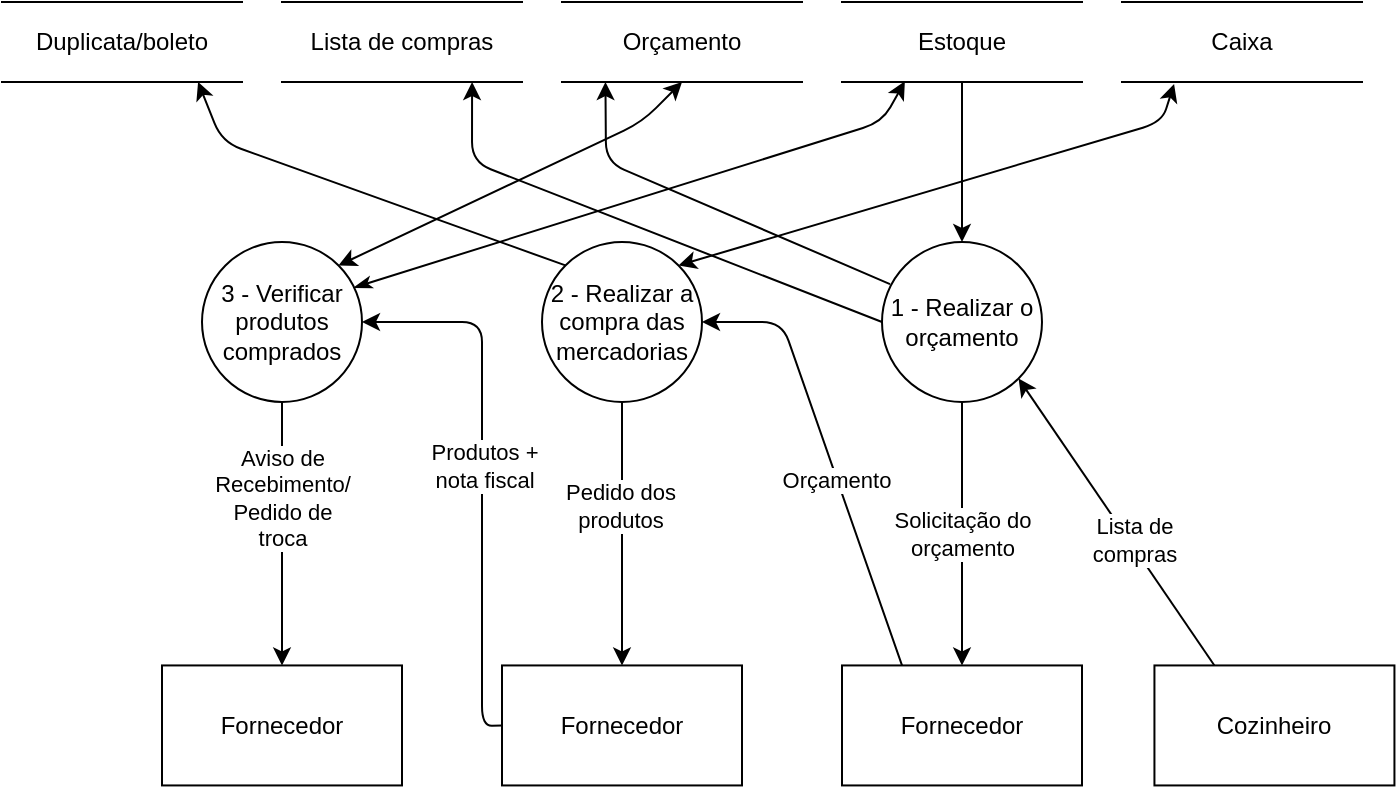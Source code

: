 <mxfile version="13.0.3" type="device"><diagram id="cI-BIshlk4CRxWwtcFQu" name="Page-1"><mxGraphModel dx="213" dy="208" grid="1" gridSize="10" guides="1" tooltips="1" connect="1" arrows="1" fold="1" page="1" pageScale="1" pageWidth="827" pageHeight="1169" math="0" shadow="0"><root><mxCell id="0"/><mxCell id="1" parent="0"/><mxCell id="51qbh9xlyiZ9126NGzIJ-1" value="Lista de compras" style="shape=partialRectangle;whiteSpace=wrap;html=1;left=0;right=0;fillColor=none;" parent="1" vertex="1"><mxGeometry x="180" y="40" width="120" height="40" as="geometry"/></mxCell><mxCell id="51qbh9xlyiZ9126NGzIJ-2" value="Orçamento" style="shape=partialRectangle;whiteSpace=wrap;html=1;left=0;right=0;fillColor=none;" parent="1" vertex="1"><mxGeometry x="320" y="40" width="120" height="40" as="geometry"/></mxCell><mxCell id="51qbh9xlyiZ9126NGzIJ-12" style="edgeStyle=orthogonalEdgeStyle;rounded=0;orthogonalLoop=1;jettySize=auto;html=1;" parent="1" source="51qbh9xlyiZ9126NGzIJ-3" target="51qbh9xlyiZ9126NGzIJ-6" edge="1"><mxGeometry relative="1" as="geometry"/></mxCell><mxCell id="51qbh9xlyiZ9126NGzIJ-3" value="Estoque" style="shape=partialRectangle;whiteSpace=wrap;html=1;left=0;right=0;fillColor=none;" parent="1" vertex="1"><mxGeometry x="460" y="40" width="120" height="40" as="geometry"/></mxCell><mxCell id="51qbh9xlyiZ9126NGzIJ-4" value="Duplicata/boleto" style="shape=partialRectangle;whiteSpace=wrap;html=1;left=0;right=0;fillColor=none;" parent="1" vertex="1"><mxGeometry x="40" y="40" width="120" height="40" as="geometry"/></mxCell><mxCell id="51qbh9xlyiZ9126NGzIJ-5" value="Caixa" style="shape=partialRectangle;whiteSpace=wrap;html=1;left=0;right=0;fillColor=none;" parent="1" vertex="1"><mxGeometry x="600" y="40" width="120" height="40" as="geometry"/></mxCell><mxCell id="51qbh9xlyiZ9126NGzIJ-15" value="Solicitação do&lt;br&gt;orçamento" style="edgeStyle=orthogonalEdgeStyle;rounded=0;orthogonalLoop=1;jettySize=auto;html=1;" parent="1" source="51qbh9xlyiZ9126NGzIJ-6" target="51qbh9xlyiZ9126NGzIJ-14" edge="1"><mxGeometry relative="1" as="geometry"/></mxCell><mxCell id="51qbh9xlyiZ9126NGzIJ-6" value="1 - Realizar o&lt;br&gt;orçamento" style="ellipse;whiteSpace=wrap;html=1;aspect=fixed;" parent="1" vertex="1"><mxGeometry x="480" y="160" width="80" height="80" as="geometry"/></mxCell><mxCell id="51qbh9xlyiZ9126NGzIJ-7" value="Cozinheiro" style="rounded=0;whiteSpace=wrap;html=1;" parent="1" vertex="1"><mxGeometry x="616.22" y="371.72" width="120" height="60" as="geometry"/></mxCell><mxCell id="51qbh9xlyiZ9126NGzIJ-8" value="" style="endArrow=classic;html=1;exitX=0.25;exitY=0;exitDx=0;exitDy=0;entryX=1;entryY=1;entryDx=0;entryDy=0;" parent="1" source="51qbh9xlyiZ9126NGzIJ-7" target="51qbh9xlyiZ9126NGzIJ-6" edge="1"><mxGeometry width="50" height="50" relative="1" as="geometry"><mxPoint x="636.22" y="259.24" as="sourcePoint"/><mxPoint x="550.004" y="230.004" as="targetPoint"/></mxGeometry></mxCell><mxCell id="51qbh9xlyiZ9126NGzIJ-9" value="Lista de&lt;br&gt;compras" style="edgeLabel;html=1;align=center;verticalAlign=middle;resizable=0;points=[];" parent="51qbh9xlyiZ9126NGzIJ-8" vertex="1" connectable="0"><mxGeometry x="0.261" y="1" relative="1" as="geometry"><mxPoint x="21.65" y="26.89" as="offset"/></mxGeometry></mxCell><mxCell id="51qbh9xlyiZ9126NGzIJ-10" value="" style="endArrow=classic;html=1;entryX=0.792;entryY=1;entryDx=0;entryDy=0;entryPerimeter=0;exitX=0;exitY=0.5;exitDx=0;exitDy=0;" parent="1" source="51qbh9xlyiZ9126NGzIJ-6" target="51qbh9xlyiZ9126NGzIJ-1" edge="1"><mxGeometry width="50" height="50" relative="1" as="geometry"><mxPoint x="340" y="140" as="sourcePoint"/><mxPoint x="390" y="90" as="targetPoint"/><Array as="points"><mxPoint x="275" y="120"/></Array></mxGeometry></mxCell><mxCell id="51qbh9xlyiZ9126NGzIJ-11" value="" style="endArrow=classic;html=1;entryX=0.181;entryY=1;entryDx=0;entryDy=0;entryPerimeter=0;exitX=0.05;exitY=0.263;exitDx=0;exitDy=0;exitPerimeter=0;" parent="1" source="51qbh9xlyiZ9126NGzIJ-6" target="51qbh9xlyiZ9126NGzIJ-2" edge="1"><mxGeometry width="50" height="50" relative="1" as="geometry"><mxPoint x="490" y="210" as="sourcePoint"/><mxPoint x="285.04" y="90" as="targetPoint"/><Array as="points"><mxPoint x="342" y="120"/></Array></mxGeometry></mxCell><mxCell id="51qbh9xlyiZ9126NGzIJ-14" value="Fornecedor" style="rounded=0;whiteSpace=wrap;html=1;" parent="1" vertex="1"><mxGeometry x="460" y="371.72" width="120" height="60" as="geometry"/></mxCell><mxCell id="51qbh9xlyiZ9126NGzIJ-16" value="" style="endArrow=classic;html=1;entryX=1;entryY=0.5;entryDx=0;entryDy=0;exitX=0.25;exitY=0;exitDx=0;exitDy=0;" parent="1" source="51qbh9xlyiZ9126NGzIJ-14" target="51qbh9xlyiZ9126NGzIJ-18" edge="1"><mxGeometry width="50" height="50" relative="1" as="geometry"><mxPoint x="425.5" y="470" as="sourcePoint"/><mxPoint x="565.5" y="450" as="targetPoint"/><Array as="points"><mxPoint x="430" y="200"/><mxPoint x="390" y="200"/></Array></mxGeometry></mxCell><mxCell id="51qbh9xlyiZ9126NGzIJ-17" value="Orçamento" style="edgeLabel;html=1;align=center;verticalAlign=middle;resizable=0;points=[];" parent="51qbh9xlyiZ9126NGzIJ-16" vertex="1" connectable="0"><mxGeometry x="-0.106" y="1" relative="1" as="geometry"><mxPoint as="offset"/></mxGeometry></mxCell><mxCell id="51qbh9xlyiZ9126NGzIJ-20" style="edgeStyle=orthogonalEdgeStyle;rounded=0;orthogonalLoop=1;jettySize=auto;html=1;entryX=0.5;entryY=0;entryDx=0;entryDy=0;" parent="1" source="51qbh9xlyiZ9126NGzIJ-18" target="51qbh9xlyiZ9126NGzIJ-19" edge="1"><mxGeometry relative="1" as="geometry"/></mxCell><mxCell id="51qbh9xlyiZ9126NGzIJ-21" value="Pedido dos&lt;br&gt;produtos" style="edgeLabel;html=1;align=center;verticalAlign=middle;resizable=0;points=[];" parent="51qbh9xlyiZ9126NGzIJ-20" vertex="1" connectable="0"><mxGeometry x="-0.217" y="-1" relative="1" as="geometry"><mxPoint as="offset"/></mxGeometry></mxCell><mxCell id="51qbh9xlyiZ9126NGzIJ-18" value="2 - Realizar a compra das mercadorias" style="ellipse;whiteSpace=wrap;html=1;aspect=fixed;" parent="1" vertex="1"><mxGeometry x="310" y="160" width="80" height="80" as="geometry"/></mxCell><mxCell id="51qbh9xlyiZ9126NGzIJ-19" value="Fornecedor" style="rounded=0;whiteSpace=wrap;html=1;" parent="1" vertex="1"><mxGeometry x="290" y="371.72" width="120" height="60" as="geometry"/></mxCell><mxCell id="51qbh9xlyiZ9126NGzIJ-23" value="" style="endArrow=classic;html=1;exitX=0;exitY=0.5;exitDx=0;exitDy=0;entryX=1;entryY=0.5;entryDx=0;entryDy=0;" parent="1" source="51qbh9xlyiZ9126NGzIJ-19" target="51qbh9xlyiZ9126NGzIJ-33" edge="1"><mxGeometry width="50" height="50" relative="1" as="geometry"><mxPoint x="510" y="260" as="sourcePoint"/><mxPoint x="560" y="210" as="targetPoint"/><Array as="points"><mxPoint x="280" y="402"/><mxPoint x="280" y="200"/></Array></mxGeometry></mxCell><mxCell id="51qbh9xlyiZ9126NGzIJ-24" value="Produtos +&lt;br&gt;nota fiscal" style="edgeLabel;html=1;align=center;verticalAlign=middle;resizable=0;points=[];" parent="51qbh9xlyiZ9126NGzIJ-23" vertex="1" connectable="0"><mxGeometry x="0.27" y="-1" relative="1" as="geometry"><mxPoint y="32" as="offset"/></mxGeometry></mxCell><mxCell id="51qbh9xlyiZ9126NGzIJ-25" value="" style="endArrow=classic;html=1;exitX=1;exitY=0;exitDx=0;exitDy=0;entryX=0.217;entryY=1.025;entryDx=0;entryDy=0;entryPerimeter=0;startArrow=classic;startFill=1;" parent="1" source="51qbh9xlyiZ9126NGzIJ-18" target="51qbh9xlyiZ9126NGzIJ-5" edge="1"><mxGeometry width="50" height="50" relative="1" as="geometry"><mxPoint x="310" y="260" as="sourcePoint"/><mxPoint x="360" y="210" as="targetPoint"/><Array as="points"><mxPoint x="620" y="100"/></Array></mxGeometry></mxCell><mxCell id="51qbh9xlyiZ9126NGzIJ-26" value="" style="endArrow=classic;html=1;entryX=0.817;entryY=1;entryDx=0;entryDy=0;entryPerimeter=0;exitX=0;exitY=0;exitDx=0;exitDy=0;" parent="1" source="51qbh9xlyiZ9126NGzIJ-18" target="51qbh9xlyiZ9126NGzIJ-4" edge="1"><mxGeometry width="50" height="50" relative="1" as="geometry"><mxPoint x="190" y="260" as="sourcePoint"/><mxPoint x="240" y="210" as="targetPoint"/><Array as="points"><mxPoint x="150" y="110"/></Array></mxGeometry></mxCell><mxCell id="51qbh9xlyiZ9126NGzIJ-33" value="3 - Verificar&lt;br&gt;produtos&lt;br&gt;comprados" style="ellipse;whiteSpace=wrap;html=1;aspect=fixed;" parent="1" vertex="1"><mxGeometry x="140" y="160" width="80" height="80" as="geometry"/></mxCell><mxCell id="51qbh9xlyiZ9126NGzIJ-35" value="Fornecedor" style="rounded=0;whiteSpace=wrap;html=1;" parent="1" vertex="1"><mxGeometry x="120" y="371.72" width="120" height="60" as="geometry"/></mxCell><mxCell id="51qbh9xlyiZ9126NGzIJ-36" value="" style="endArrow=classic;html=1;exitX=0.5;exitY=1;exitDx=0;exitDy=0;entryX=1;entryY=0;entryDx=0;entryDy=0;startArrow=classic;startFill=1;" parent="1" source="51qbh9xlyiZ9126NGzIJ-2" target="51qbh9xlyiZ9126NGzIJ-33" edge="1"><mxGeometry width="50" height="50" relative="1" as="geometry"><mxPoint x="360" y="140" as="sourcePoint"/><mxPoint x="310" y="190" as="targetPoint"/><Array as="points"><mxPoint x="360" y="100"/></Array></mxGeometry></mxCell><mxCell id="51qbh9xlyiZ9126NGzIJ-37" value="" style="endArrow=classic;html=1;exitX=0.95;exitY=0.285;exitDx=0;exitDy=0;exitPerimeter=0;entryX=0.262;entryY=0.992;entryDx=0;entryDy=0;entryPerimeter=0;startArrow=classicThin;startFill=1;" parent="1" source="51qbh9xlyiZ9126NGzIJ-33" target="51qbh9xlyiZ9126NGzIJ-3" edge="1"><mxGeometry width="50" height="50" relative="1" as="geometry"><mxPoint x="254" y="182" as="sourcePoint"/><mxPoint x="440" y="60" as="targetPoint"/><Array as="points"><mxPoint x="480" y="100"/></Array></mxGeometry></mxCell><mxCell id="51qbh9xlyiZ9126NGzIJ-40" value="" style="endArrow=classic;html=1;exitX=0.5;exitY=1;exitDx=0;exitDy=0;entryX=0.5;entryY=0;entryDx=0;entryDy=0;" parent="1" source="51qbh9xlyiZ9126NGzIJ-33" target="51qbh9xlyiZ9126NGzIJ-35" edge="1"><mxGeometry width="50" height="50" relative="1" as="geometry"><mxPoint x="170" y="230" as="sourcePoint"/><mxPoint x="220" y="180" as="targetPoint"/></mxGeometry></mxCell><mxCell id="51qbh9xlyiZ9126NGzIJ-41" value="Aviso de&lt;br&gt;Recebimento/&lt;br&gt;Pedido de&lt;br&gt;troca" style="edgeLabel;html=1;align=center;verticalAlign=middle;resizable=0;points=[];" parent="51qbh9xlyiZ9126NGzIJ-40" vertex="1" connectable="0"><mxGeometry x="-0.276" relative="1" as="geometry"><mxPoint as="offset"/></mxGeometry></mxCell></root></mxGraphModel></diagram></mxfile>